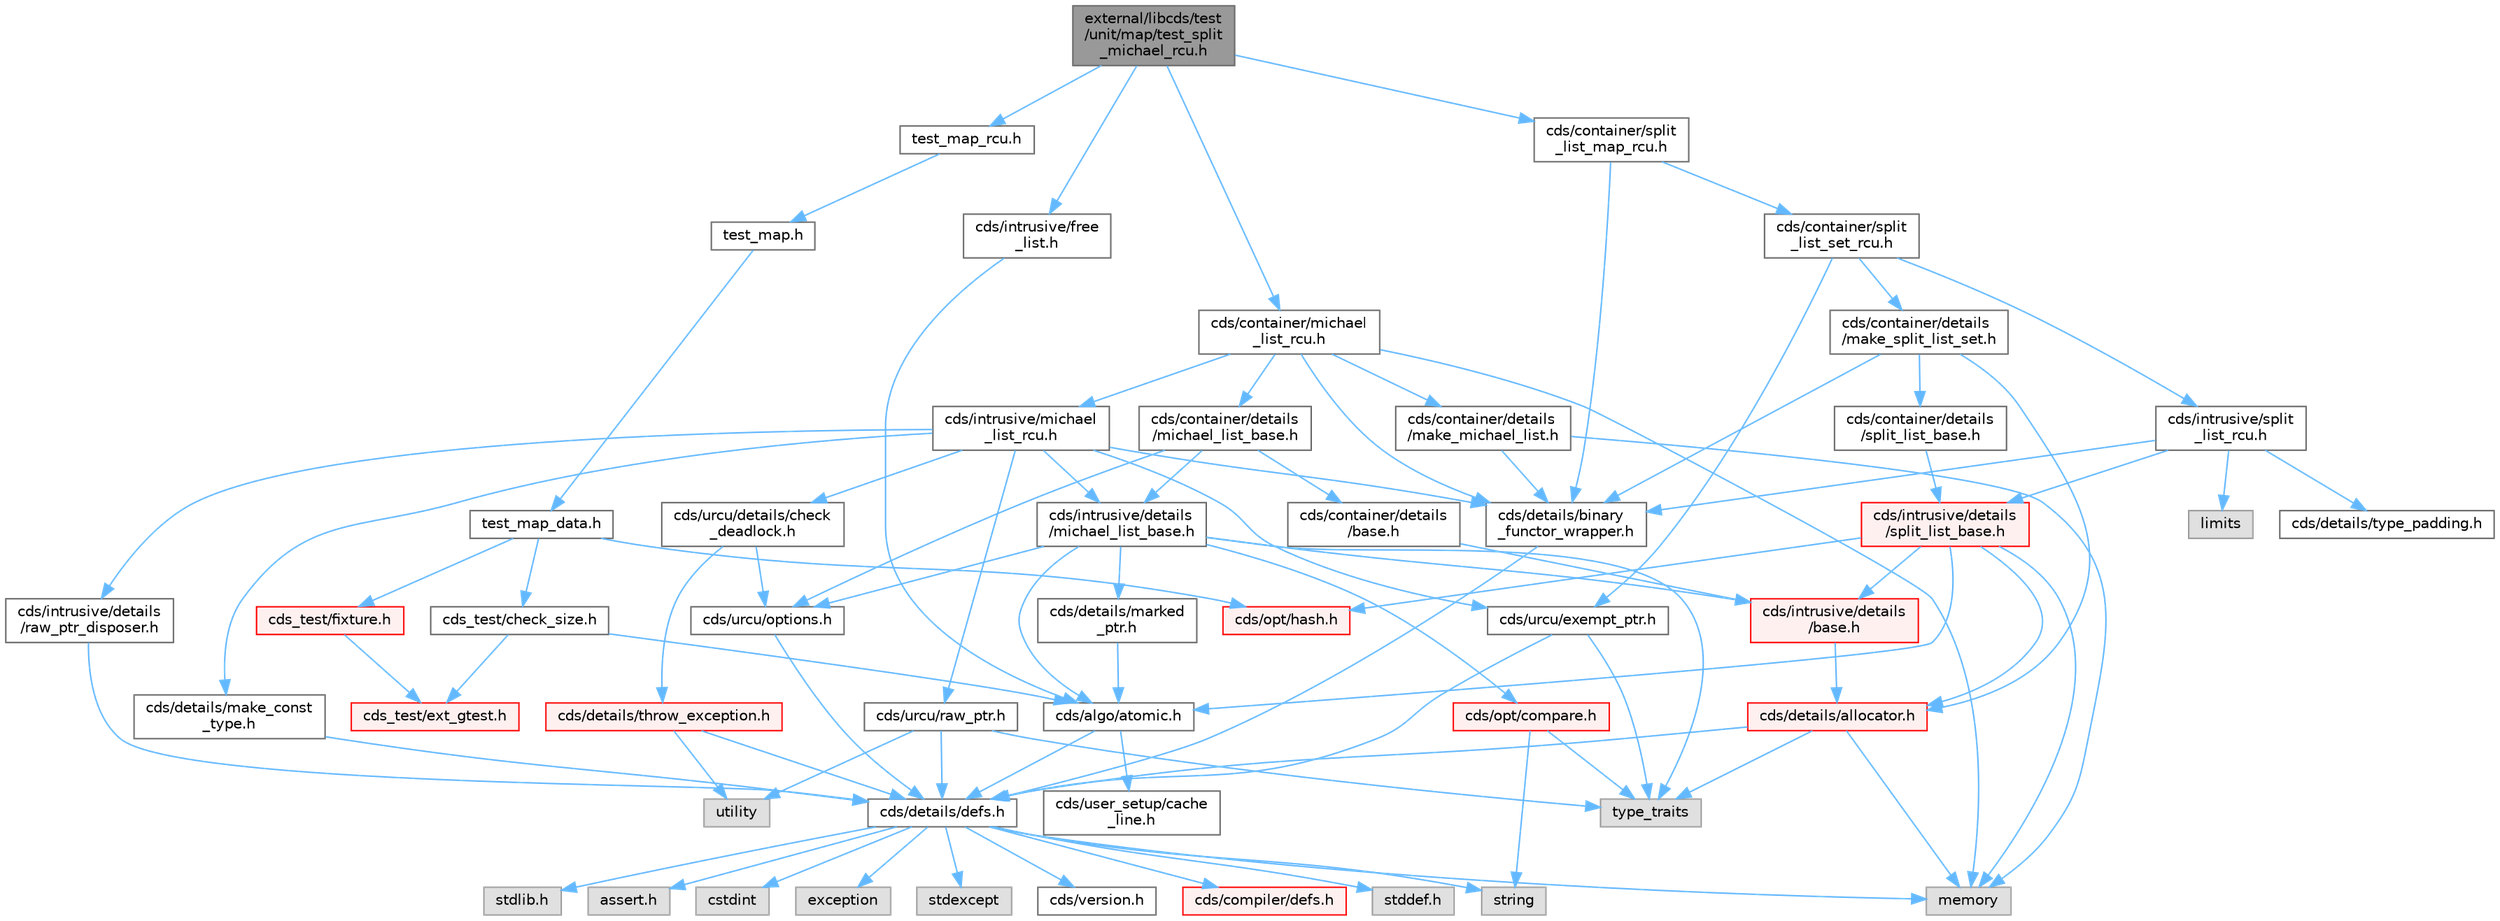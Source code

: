 digraph "external/libcds/test/unit/map/test_split_michael_rcu.h"
{
 // LATEX_PDF_SIZE
  bgcolor="transparent";
  edge [fontname=Helvetica,fontsize=10,labelfontname=Helvetica,labelfontsize=10];
  node [fontname=Helvetica,fontsize=10,shape=box,height=0.2,width=0.4];
  Node1 [id="Node000001",label="external/libcds/test\l/unit/map/test_split\l_michael_rcu.h",height=0.2,width=0.4,color="gray40", fillcolor="grey60", style="filled", fontcolor="black",tooltip=" "];
  Node1 -> Node2 [id="edge88_Node000001_Node000002",color="steelblue1",style="solid",tooltip=" "];
  Node2 [id="Node000002",label="test_map_rcu.h",height=0.2,width=0.4,color="grey40", fillcolor="white", style="filled",URL="$test__map__rcu_8h.html",tooltip=" "];
  Node2 -> Node3 [id="edge89_Node000002_Node000003",color="steelblue1",style="solid",tooltip=" "];
  Node3 [id="Node000003",label="test_map.h",height=0.2,width=0.4,color="grey40", fillcolor="white", style="filled",URL="$map_2test__map_8h.html",tooltip=" "];
  Node3 -> Node4 [id="edge90_Node000003_Node000004",color="steelblue1",style="solid",tooltip=" "];
  Node4 [id="Node000004",label="test_map_data.h",height=0.2,width=0.4,color="grey40", fillcolor="white", style="filled",URL="$map_2test__map__data_8h.html",tooltip=" "];
  Node4 -> Node5 [id="edge91_Node000004_Node000005",color="steelblue1",style="solid",tooltip=" "];
  Node5 [id="Node000005",label="cds_test/check_size.h",height=0.2,width=0.4,color="grey40", fillcolor="white", style="filled",URL="$check__size_8h.html",tooltip=" "];
  Node5 -> Node6 [id="edge92_Node000005_Node000006",color="steelblue1",style="solid",tooltip=" "];
  Node6 [id="Node000006",label="cds_test/ext_gtest.h",height=0.2,width=0.4,color="red", fillcolor="#FFF0F0", style="filled",URL="$ext__gtest_8h.html",tooltip=" "];
  Node5 -> Node8 [id="edge93_Node000005_Node000008",color="steelblue1",style="solid",tooltip=" "];
  Node8 [id="Node000008",label="cds/algo/atomic.h",height=0.2,width=0.4,color="grey40", fillcolor="white", style="filled",URL="$external_2libcds_2cds_2algo_2atomic_8h.html",tooltip=" "];
  Node8 -> Node9 [id="edge94_Node000008_Node000009",color="steelblue1",style="solid",tooltip=" "];
  Node9 [id="Node000009",label="cds/details/defs.h",height=0.2,width=0.4,color="grey40", fillcolor="white", style="filled",URL="$details_2defs_8h.html",tooltip=" "];
  Node9 -> Node10 [id="edge95_Node000009_Node000010",color="steelblue1",style="solid",tooltip=" "];
  Node10 [id="Node000010",label="stddef.h",height=0.2,width=0.4,color="grey60", fillcolor="#E0E0E0", style="filled",tooltip=" "];
  Node9 -> Node11 [id="edge96_Node000009_Node000011",color="steelblue1",style="solid",tooltip=" "];
  Node11 [id="Node000011",label="stdlib.h",height=0.2,width=0.4,color="grey60", fillcolor="#E0E0E0", style="filled",tooltip=" "];
  Node9 -> Node12 [id="edge97_Node000009_Node000012",color="steelblue1",style="solid",tooltip=" "];
  Node12 [id="Node000012",label="assert.h",height=0.2,width=0.4,color="grey60", fillcolor="#E0E0E0", style="filled",tooltip=" "];
  Node9 -> Node13 [id="edge98_Node000009_Node000013",color="steelblue1",style="solid",tooltip=" "];
  Node13 [id="Node000013",label="cstdint",height=0.2,width=0.4,color="grey60", fillcolor="#E0E0E0", style="filled",tooltip=" "];
  Node9 -> Node14 [id="edge99_Node000009_Node000014",color="steelblue1",style="solid",tooltip=" "];
  Node14 [id="Node000014",label="exception",height=0.2,width=0.4,color="grey60", fillcolor="#E0E0E0", style="filled",tooltip=" "];
  Node9 -> Node15 [id="edge100_Node000009_Node000015",color="steelblue1",style="solid",tooltip=" "];
  Node15 [id="Node000015",label="stdexcept",height=0.2,width=0.4,color="grey60", fillcolor="#E0E0E0", style="filled",tooltip=" "];
  Node9 -> Node16 [id="edge101_Node000009_Node000016",color="steelblue1",style="solid",tooltip=" "];
  Node16 [id="Node000016",label="string",height=0.2,width=0.4,color="grey60", fillcolor="#E0E0E0", style="filled",tooltip=" "];
  Node9 -> Node17 [id="edge102_Node000009_Node000017",color="steelblue1",style="solid",tooltip=" "];
  Node17 [id="Node000017",label="memory",height=0.2,width=0.4,color="grey60", fillcolor="#E0E0E0", style="filled",tooltip=" "];
  Node9 -> Node18 [id="edge103_Node000009_Node000018",color="steelblue1",style="solid",tooltip=" "];
  Node18 [id="Node000018",label="cds/version.h",height=0.2,width=0.4,color="grey40", fillcolor="white", style="filled",URL="$external_2libcds_2cds_2version_8h.html",tooltip=" "];
  Node9 -> Node19 [id="edge104_Node000009_Node000019",color="steelblue1",style="solid",tooltip=" "];
  Node19 [id="Node000019",label="cds/compiler/defs.h",height=0.2,width=0.4,color="red", fillcolor="#FFF0F0", style="filled",URL="$compiler_2defs_8h.html",tooltip=" "];
  Node8 -> Node22 [id="edge105_Node000008_Node000022",color="steelblue1",style="solid",tooltip=" "];
  Node22 [id="Node000022",label="cds/user_setup/cache\l_line.h",height=0.2,width=0.4,color="grey40", fillcolor="white", style="filled",URL="$cache__line_8h.html",tooltip="Cache-line size definition"];
  Node4 -> Node23 [id="edge106_Node000004_Node000023",color="steelblue1",style="solid",tooltip=" "];
  Node23 [id="Node000023",label="cds_test/fixture.h",height=0.2,width=0.4,color="red", fillcolor="#FFF0F0", style="filled",URL="$fixture_8h.html",tooltip=" "];
  Node23 -> Node6 [id="edge107_Node000023_Node000006",color="steelblue1",style="solid",tooltip=" "];
  Node4 -> Node26 [id="edge108_Node000004_Node000026",color="steelblue1",style="solid",tooltip=" "];
  Node26 [id="Node000026",label="cds/opt/hash.h",height=0.2,width=0.4,color="red", fillcolor="#FFF0F0", style="filled",URL="$external_2libcds_2cds_2opt_2hash_8h.html",tooltip=" "];
  Node1 -> Node47 [id="edge109_Node000001_Node000047",color="steelblue1",style="solid",tooltip=" "];
  Node47 [id="Node000047",label="cds/container/michael\l_list_rcu.h",height=0.2,width=0.4,color="grey40", fillcolor="white", style="filled",URL="$container_2michael__list__rcu_8h.html",tooltip=" "];
  Node47 -> Node17 [id="edge110_Node000047_Node000017",color="steelblue1",style="solid",tooltip=" "];
  Node47 -> Node48 [id="edge111_Node000047_Node000048",color="steelblue1",style="solid",tooltip=" "];
  Node48 [id="Node000048",label="cds/container/details\l/michael_list_base.h",height=0.2,width=0.4,color="grey40", fillcolor="white", style="filled",URL="$container_2details_2michael__list__base_8h.html",tooltip=" "];
  Node48 -> Node49 [id="edge112_Node000048_Node000049",color="steelblue1",style="solid",tooltip=" "];
  Node49 [id="Node000049",label="cds/container/details\l/base.h",height=0.2,width=0.4,color="grey40", fillcolor="white", style="filled",URL="$external_2libcds_2cds_2container_2details_2base_8h.html",tooltip=" "];
  Node49 -> Node50 [id="edge113_Node000049_Node000050",color="steelblue1",style="solid",tooltip=" "];
  Node50 [id="Node000050",label="cds/intrusive/details\l/base.h",height=0.2,width=0.4,color="red", fillcolor="#FFF0F0", style="filled",URL="$external_2libcds_2cds_2intrusive_2details_2base_8h.html",tooltip=" "];
  Node50 -> Node53 [id="edge114_Node000050_Node000053",color="steelblue1",style="solid",tooltip=" "];
  Node53 [id="Node000053",label="cds/details/allocator.h",height=0.2,width=0.4,color="red", fillcolor="#FFF0F0", style="filled",URL="$external_2libcds_2cds_2details_2allocator_8h.html",tooltip=" "];
  Node53 -> Node54 [id="edge115_Node000053_Node000054",color="steelblue1",style="solid",tooltip=" "];
  Node54 [id="Node000054",label="type_traits",height=0.2,width=0.4,color="grey60", fillcolor="#E0E0E0", style="filled",tooltip=" "];
  Node53 -> Node17 [id="edge116_Node000053_Node000017",color="steelblue1",style="solid",tooltip=" "];
  Node53 -> Node9 [id="edge117_Node000053_Node000009",color="steelblue1",style="solid",tooltip=" "];
  Node48 -> Node59 [id="edge118_Node000048_Node000059",color="steelblue1",style="solid",tooltip=" "];
  Node59 [id="Node000059",label="cds/intrusive/details\l/michael_list_base.h",height=0.2,width=0.4,color="grey40", fillcolor="white", style="filled",URL="$intrusive_2details_2michael__list__base_8h.html",tooltip=" "];
  Node59 -> Node54 [id="edge119_Node000059_Node000054",color="steelblue1",style="solid",tooltip=" "];
  Node59 -> Node50 [id="edge120_Node000059_Node000050",color="steelblue1",style="solid",tooltip=" "];
  Node59 -> Node60 [id="edge121_Node000059_Node000060",color="steelblue1",style="solid",tooltip=" "];
  Node60 [id="Node000060",label="cds/opt/compare.h",height=0.2,width=0.4,color="red", fillcolor="#FFF0F0", style="filled",URL="$external_2libcds_2cds_2opt_2compare_8h.html",tooltip=" "];
  Node60 -> Node54 [id="edge122_Node000060_Node000054",color="steelblue1",style="solid",tooltip=" "];
  Node60 -> Node16 [id="edge123_Node000060_Node000016",color="steelblue1",style="solid",tooltip=" "];
  Node59 -> Node8 [id="edge124_Node000059_Node000008",color="steelblue1",style="solid",tooltip=" "];
  Node59 -> Node61 [id="edge125_Node000059_Node000061",color="steelblue1",style="solid",tooltip=" "];
  Node61 [id="Node000061",label="cds/details/marked\l_ptr.h",height=0.2,width=0.4,color="grey40", fillcolor="white", style="filled",URL="$marked__ptr_8h.html",tooltip=" "];
  Node61 -> Node8 [id="edge126_Node000061_Node000008",color="steelblue1",style="solid",tooltip=" "];
  Node59 -> Node62 [id="edge127_Node000059_Node000062",color="steelblue1",style="solid",tooltip=" "];
  Node62 [id="Node000062",label="cds/urcu/options.h",height=0.2,width=0.4,color="grey40", fillcolor="white", style="filled",URL="$urcu_2options_8h.html",tooltip=" "];
  Node62 -> Node9 [id="edge128_Node000062_Node000009",color="steelblue1",style="solid",tooltip=" "];
  Node48 -> Node62 [id="edge129_Node000048_Node000062",color="steelblue1",style="solid",tooltip=" "];
  Node47 -> Node63 [id="edge130_Node000047_Node000063",color="steelblue1",style="solid",tooltip=" "];
  Node63 [id="Node000063",label="cds/intrusive/michael\l_list_rcu.h",height=0.2,width=0.4,color="grey40", fillcolor="white", style="filled",URL="$intrusive_2michael__list__rcu_8h.html",tooltip=" "];
  Node63 -> Node59 [id="edge131_Node000063_Node000059",color="steelblue1",style="solid",tooltip=" "];
  Node63 -> Node64 [id="edge132_Node000063_Node000064",color="steelblue1",style="solid",tooltip=" "];
  Node64 [id="Node000064",label="cds/urcu/details/check\l_deadlock.h",height=0.2,width=0.4,color="grey40", fillcolor="white", style="filled",URL="$check__deadlock_8h.html",tooltip=" "];
  Node64 -> Node62 [id="edge133_Node000064_Node000062",color="steelblue1",style="solid",tooltip=" "];
  Node64 -> Node44 [id="edge134_Node000064_Node000044",color="steelblue1",style="solid",tooltip=" "];
  Node44 [id="Node000044",label="cds/details/throw_exception.h",height=0.2,width=0.4,color="red", fillcolor="#FFF0F0", style="filled",URL="$throw__exception_8h.html",tooltip=" "];
  Node44 -> Node9 [id="edge135_Node000044_Node000009",color="steelblue1",style="solid",tooltip=" "];
  Node44 -> Node46 [id="edge136_Node000044_Node000046",color="steelblue1",style="solid",tooltip=" "];
  Node46 [id="Node000046",label="utility",height=0.2,width=0.4,color="grey60", fillcolor="#E0E0E0", style="filled",tooltip=" "];
  Node63 -> Node65 [id="edge137_Node000063_Node000065",color="steelblue1",style="solid",tooltip=" "];
  Node65 [id="Node000065",label="cds/details/binary\l_functor_wrapper.h",height=0.2,width=0.4,color="grey40", fillcolor="white", style="filled",URL="$binary__functor__wrapper_8h.html",tooltip=" "];
  Node65 -> Node9 [id="edge138_Node000065_Node000009",color="steelblue1",style="solid",tooltip=" "];
  Node63 -> Node66 [id="edge139_Node000063_Node000066",color="steelblue1",style="solid",tooltip=" "];
  Node66 [id="Node000066",label="cds/details/make_const\l_type.h",height=0.2,width=0.4,color="grey40", fillcolor="white", style="filled",URL="$make__const__type_8h.html",tooltip=" "];
  Node66 -> Node9 [id="edge140_Node000066_Node000009",color="steelblue1",style="solid",tooltip=" "];
  Node63 -> Node67 [id="edge141_Node000063_Node000067",color="steelblue1",style="solid",tooltip=" "];
  Node67 [id="Node000067",label="cds/urcu/exempt_ptr.h",height=0.2,width=0.4,color="grey40", fillcolor="white", style="filled",URL="$exempt__ptr_8h.html",tooltip=" "];
  Node67 -> Node54 [id="edge142_Node000067_Node000054",color="steelblue1",style="solid",tooltip=" "];
  Node67 -> Node9 [id="edge143_Node000067_Node000009",color="steelblue1",style="solid",tooltip=" "];
  Node63 -> Node68 [id="edge144_Node000063_Node000068",color="steelblue1",style="solid",tooltip=" "];
  Node68 [id="Node000068",label="cds/urcu/raw_ptr.h",height=0.2,width=0.4,color="grey40", fillcolor="white", style="filled",URL="$raw__ptr_8h.html",tooltip=" "];
  Node68 -> Node46 [id="edge145_Node000068_Node000046",color="steelblue1",style="solid",tooltip=" "];
  Node68 -> Node54 [id="edge146_Node000068_Node000054",color="steelblue1",style="solid",tooltip=" "];
  Node68 -> Node9 [id="edge147_Node000068_Node000009",color="steelblue1",style="solid",tooltip=" "];
  Node63 -> Node69 [id="edge148_Node000063_Node000069",color="steelblue1",style="solid",tooltip=" "];
  Node69 [id="Node000069",label="cds/intrusive/details\l/raw_ptr_disposer.h",height=0.2,width=0.4,color="grey40", fillcolor="white", style="filled",URL="$raw__ptr__disposer_8h.html",tooltip=" "];
  Node69 -> Node9 [id="edge149_Node000069_Node000009",color="steelblue1",style="solid",tooltip=" "];
  Node47 -> Node70 [id="edge150_Node000047_Node000070",color="steelblue1",style="solid",tooltip=" "];
  Node70 [id="Node000070",label="cds/container/details\l/make_michael_list.h",height=0.2,width=0.4,color="grey40", fillcolor="white", style="filled",URL="$make__michael__list_8h.html",tooltip=" "];
  Node70 -> Node65 [id="edge151_Node000070_Node000065",color="steelblue1",style="solid",tooltip=" "];
  Node70 -> Node17 [id="edge152_Node000070_Node000017",color="steelblue1",style="solid",tooltip=" "];
  Node47 -> Node65 [id="edge153_Node000047_Node000065",color="steelblue1",style="solid",tooltip=" "];
  Node1 -> Node71 [id="edge154_Node000001_Node000071",color="steelblue1",style="solid",tooltip=" "];
  Node71 [id="Node000071",label="cds/container/split\l_list_map_rcu.h",height=0.2,width=0.4,color="grey40", fillcolor="white", style="filled",URL="$split__list__map__rcu_8h.html",tooltip=" "];
  Node71 -> Node72 [id="edge155_Node000071_Node000072",color="steelblue1",style="solid",tooltip=" "];
  Node72 [id="Node000072",label="cds/container/split\l_list_set_rcu.h",height=0.2,width=0.4,color="grey40", fillcolor="white", style="filled",URL="$split__list__set__rcu_8h.html",tooltip=" "];
  Node72 -> Node73 [id="edge156_Node000072_Node000073",color="steelblue1",style="solid",tooltip=" "];
  Node73 [id="Node000073",label="cds/intrusive/split\l_list_rcu.h",height=0.2,width=0.4,color="grey40", fillcolor="white", style="filled",URL="$split__list__rcu_8h.html",tooltip=" "];
  Node73 -> Node74 [id="edge157_Node000073_Node000074",color="steelblue1",style="solid",tooltip=" "];
  Node74 [id="Node000074",label="limits",height=0.2,width=0.4,color="grey60", fillcolor="#E0E0E0", style="filled",tooltip=" "];
  Node73 -> Node75 [id="edge158_Node000073_Node000075",color="steelblue1",style="solid",tooltip=" "];
  Node75 [id="Node000075",label="cds/intrusive/details\l/split_list_base.h",height=0.2,width=0.4,color="red", fillcolor="#FFF0F0", style="filled",URL="$intrusive_2details_2split__list__base_8h.html",tooltip=" "];
  Node75 -> Node50 [id="edge159_Node000075_Node000050",color="steelblue1",style="solid",tooltip=" "];
  Node75 -> Node8 [id="edge160_Node000075_Node000008",color="steelblue1",style="solid",tooltip=" "];
  Node75 -> Node53 [id="edge161_Node000075_Node000053",color="steelblue1",style="solid",tooltip=" "];
  Node75 -> Node26 [id="edge162_Node000075_Node000026",color="steelblue1",style="solid",tooltip=" "];
  Node75 -> Node17 [id="edge163_Node000075_Node000017",color="steelblue1",style="solid",tooltip=" "];
  Node73 -> Node65 [id="edge164_Node000073_Node000065",color="steelblue1",style="solid",tooltip=" "];
  Node73 -> Node81 [id="edge165_Node000073_Node000081",color="steelblue1",style="solid",tooltip=" "];
  Node81 [id="Node000081",label="cds/details/type_padding.h",height=0.2,width=0.4,color="grey40", fillcolor="white", style="filled",URL="$type__padding_8h.html",tooltip=" "];
  Node72 -> Node82 [id="edge166_Node000072_Node000082",color="steelblue1",style="solid",tooltip=" "];
  Node82 [id="Node000082",label="cds/container/details\l/make_split_list_set.h",height=0.2,width=0.4,color="grey40", fillcolor="white", style="filled",URL="$make__split__list__set_8h.html",tooltip=" "];
  Node82 -> Node83 [id="edge167_Node000082_Node000083",color="steelblue1",style="solid",tooltip=" "];
  Node83 [id="Node000083",label="cds/container/details\l/split_list_base.h",height=0.2,width=0.4,color="grey40", fillcolor="white", style="filled",URL="$container_2details_2split__list__base_8h.html",tooltip=" "];
  Node83 -> Node75 [id="edge168_Node000083_Node000075",color="steelblue1",style="solid",tooltip=" "];
  Node82 -> Node53 [id="edge169_Node000082_Node000053",color="steelblue1",style="solid",tooltip=" "];
  Node82 -> Node65 [id="edge170_Node000082_Node000065",color="steelblue1",style="solid",tooltip=" "];
  Node72 -> Node67 [id="edge171_Node000072_Node000067",color="steelblue1",style="solid",tooltip=" "];
  Node71 -> Node65 [id="edge172_Node000071_Node000065",color="steelblue1",style="solid",tooltip=" "];
  Node1 -> Node79 [id="edge173_Node000001_Node000079",color="steelblue1",style="solid",tooltip=" "];
  Node79 [id="Node000079",label="cds/intrusive/free\l_list.h",height=0.2,width=0.4,color="grey40", fillcolor="white", style="filled",URL="$free__list_8h.html",tooltip=" "];
  Node79 -> Node8 [id="edge174_Node000079_Node000008",color="steelblue1",style="solid",tooltip=" "];
}
